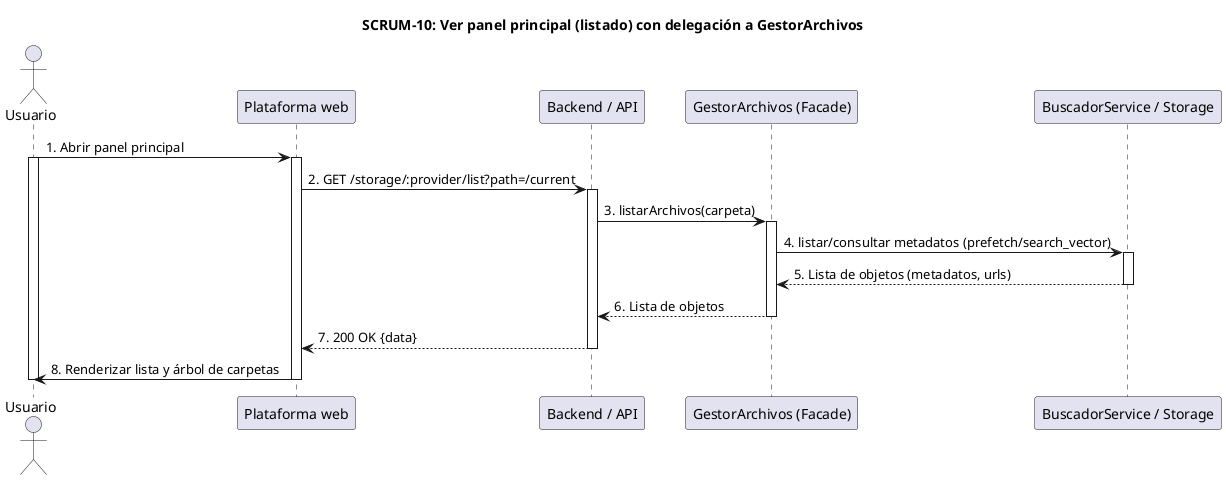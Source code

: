 @startuml SCRUM-10_PanelListado
title SCRUM-10: Ver panel principal (listado) con delegación a GestorArchivos

actor Usuario
participant "Plataforma web" as Frontend
participant "Backend / API" as Backend
participant "GestorArchivos (Facade)" as Gestor
participant "BuscadorService / Storage" as Buscador

Usuario -> Frontend: 1. Abrir panel principal
activate Usuario
activate Frontend
Frontend -> Backend: 2. GET /storage/:provider/list?path=/current
activate Backend
Backend -> Gestor: 3. listarArchivos(carpeta)
activate Gestor
Gestor -> Buscador: 4. listar/consultar metadatos (prefetch/search_vector)
activate Buscador
Buscador --> Gestor: 5. Lista de objetos (metadatos, urls)
deactivate Buscador
Gestor --> Backend: 6. Lista de objetos
deactivate Gestor
Backend --> Frontend: 7. 200 OK {data}
deactivate Backend
Frontend -> Usuario: 8. Renderizar lista y árbol de carpetas
deactivate Frontend
deactivate Usuario
@enduml
